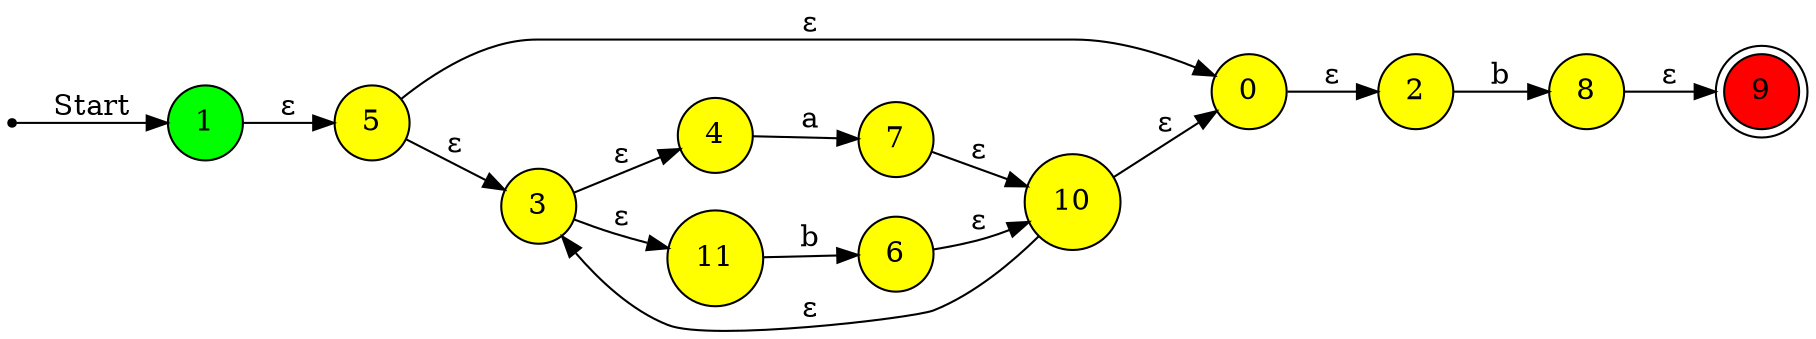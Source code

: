 digraph {
	rankdir=LR
	"2103f0994c9611ea83397c67a2e5cd46" [label=0 fillcolor=yellow shape=circle style=filled]
	start [label="" shape=point]
	start -> "2103f09c4c9611ea895d7c67a2e5cd46" [label=Start shape=normal]
	"2103f09c4c9611ea895d7c67a2e5cd46" [label=1 fillcolor=green shape=circle style=filled]
	"2103f09a4c9611ea88e47c67a2e5cd46" [label=2 fillcolor=yellow shape=circle style=filled]
	"2103f0964c9611ea92797c67a2e5cd46" [label=3 fillcolor=yellow shape=circle style=filled]
	"2103f0924c9611eab9417c67a2e5cd46" [label=4 fillcolor=yellow shape=circle style=filled]
	"2103f0984c9611ea86da7c67a2e5cd46" [label=5 fillcolor=yellow shape=circle style=filled]
	"2103f0954c9611eab3cb7c67a2e5cd46" [label=6 fillcolor=yellow shape=circle style=filled]
	"2103f0934c9611eab6af7c67a2e5cd46" [label=7 fillcolor=yellow shape=circle style=filled]
	"2103f09b4c9611ea81a67c67a2e5cd46" [label=8 fillcolor=yellow shape=circle style=filled]
	"2103f09d4c9611eaa41e7c67a2e5cd46" [label=9 fillcolor=red shape=doublecircle style=filled]
	"2103f0974c9611eaa9777c67a2e5cd46" [label=10 fillcolor=yellow shape=circle style=filled]
	"2103f0944c9611eaa6307c67a2e5cd46" [label=11 fillcolor=yellow shape=circle style=filled]
	"2103f0924c9611eab9417c67a2e5cd46" -> "2103f0934c9611eab6af7c67a2e5cd46" [label=a]
	"2103f0934c9611eab6af7c67a2e5cd46" -> "2103f0974c9611eaa9777c67a2e5cd46" [label="ε"]
	"2103f09b4c9611ea81a67c67a2e5cd46" -> "2103f09d4c9611eaa41e7c67a2e5cd46" [label="ε"]
	"2103f0944c9611eaa6307c67a2e5cd46" -> "2103f0954c9611eab3cb7c67a2e5cd46" [label=b]
	"2103f0984c9611ea86da7c67a2e5cd46" -> "2103f0964c9611ea92797c67a2e5cd46" [label="ε"]
	"2103f0974c9611eaa9777c67a2e5cd46" -> "2103f0964c9611ea92797c67a2e5cd46" [label="ε"]
	"2103f0954c9611eab3cb7c67a2e5cd46" -> "2103f0974c9611eaa9777c67a2e5cd46" [label="ε"]
	"2103f0994c9611ea83397c67a2e5cd46" -> "2103f09a4c9611ea88e47c67a2e5cd46" [label="ε"]
	"2103f0964c9611ea92797c67a2e5cd46" -> "2103f0924c9611eab9417c67a2e5cd46" [label="ε"]
	"2103f0964c9611ea92797c67a2e5cd46" -> "2103f0944c9611eaa6307c67a2e5cd46" [label="ε"]
	"2103f0984c9611ea86da7c67a2e5cd46" -> "2103f0994c9611ea83397c67a2e5cd46" [label="ε"]
	"2103f09a4c9611ea88e47c67a2e5cd46" -> "2103f09b4c9611ea81a67c67a2e5cd46" [label=b]
	"2103f09c4c9611ea895d7c67a2e5cd46" -> "2103f0984c9611ea86da7c67a2e5cd46" [label="ε"]
	"2103f0974c9611eaa9777c67a2e5cd46" -> "2103f0994c9611ea83397c67a2e5cd46" [label="ε"]
}
